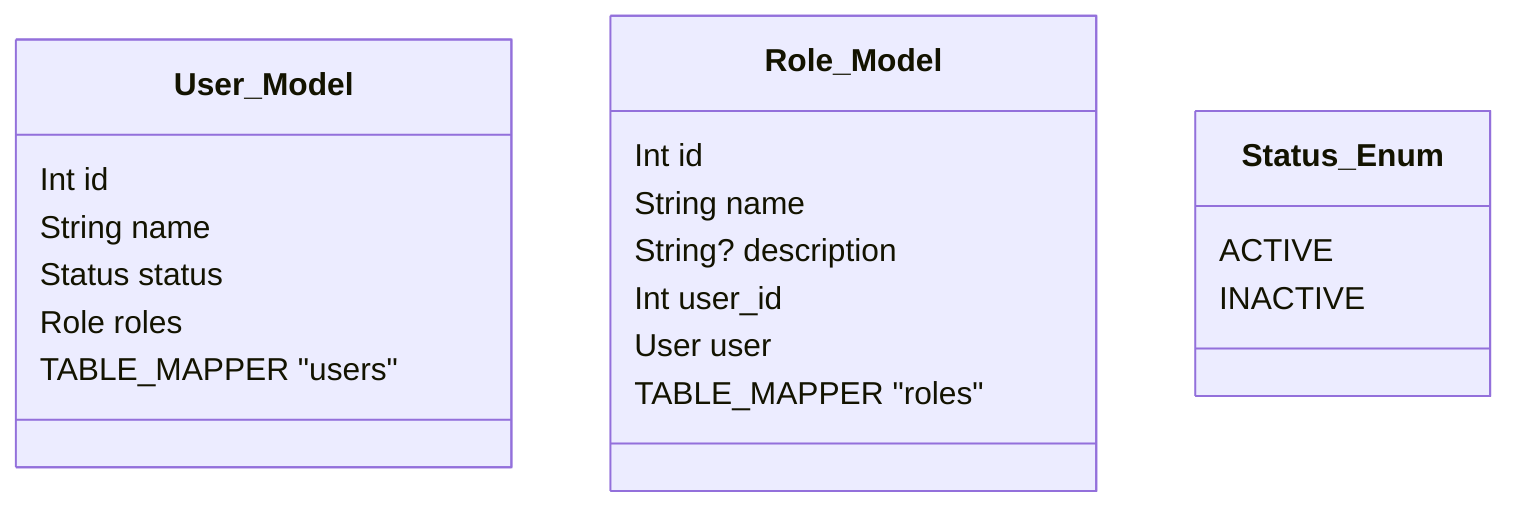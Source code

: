 classDiagram
	class User_Model {
		Int id
		String name
		Status status
		Role roles
		TABLE_MAPPER "users"
	}
	class Role_Model {
		Int id
		String name
		String? description
		Int user_id
		User user
		TABLE_MAPPER "roles"
	}
	class Status_Enum {
		ACTIVE
		INACTIVE
	}